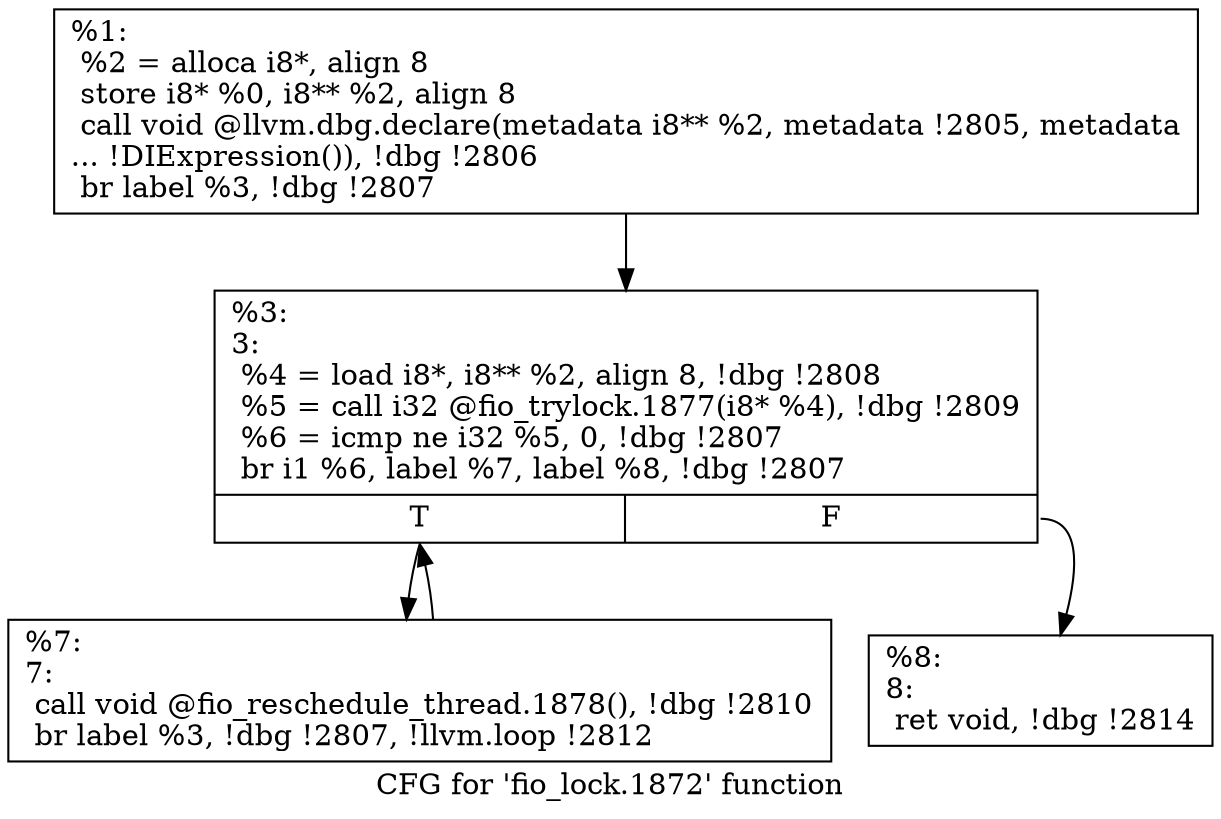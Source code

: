 digraph "CFG for 'fio_lock.1872' function" {
	label="CFG for 'fio_lock.1872' function";

	Node0x556852592a60 [shape=record,label="{%1:\l  %2 = alloca i8*, align 8\l  store i8* %0, i8** %2, align 8\l  call void @llvm.dbg.declare(metadata i8** %2, metadata !2805, metadata\l... !DIExpression()), !dbg !2806\l  br label %3, !dbg !2807\l}"];
	Node0x556852592a60 -> Node0x556852593a60;
	Node0x556852593a60 [shape=record,label="{%3:\l3:                                                \l  %4 = load i8*, i8** %2, align 8, !dbg !2808\l  %5 = call i32 @fio_trylock.1877(i8* %4), !dbg !2809\l  %6 = icmp ne i32 %5, 0, !dbg !2807\l  br i1 %6, label %7, label %8, !dbg !2807\l|{<s0>T|<s1>F}}"];
	Node0x556852593a60:s0 -> Node0x556852593ab0;
	Node0x556852593a60:s1 -> Node0x556852593b00;
	Node0x556852593ab0 [shape=record,label="{%7:\l7:                                                \l  call void @fio_reschedule_thread.1878(), !dbg !2810\l  br label %3, !dbg !2807, !llvm.loop !2812\l}"];
	Node0x556852593ab0 -> Node0x556852593a60;
	Node0x556852593b00 [shape=record,label="{%8:\l8:                                                \l  ret void, !dbg !2814\l}"];
}
